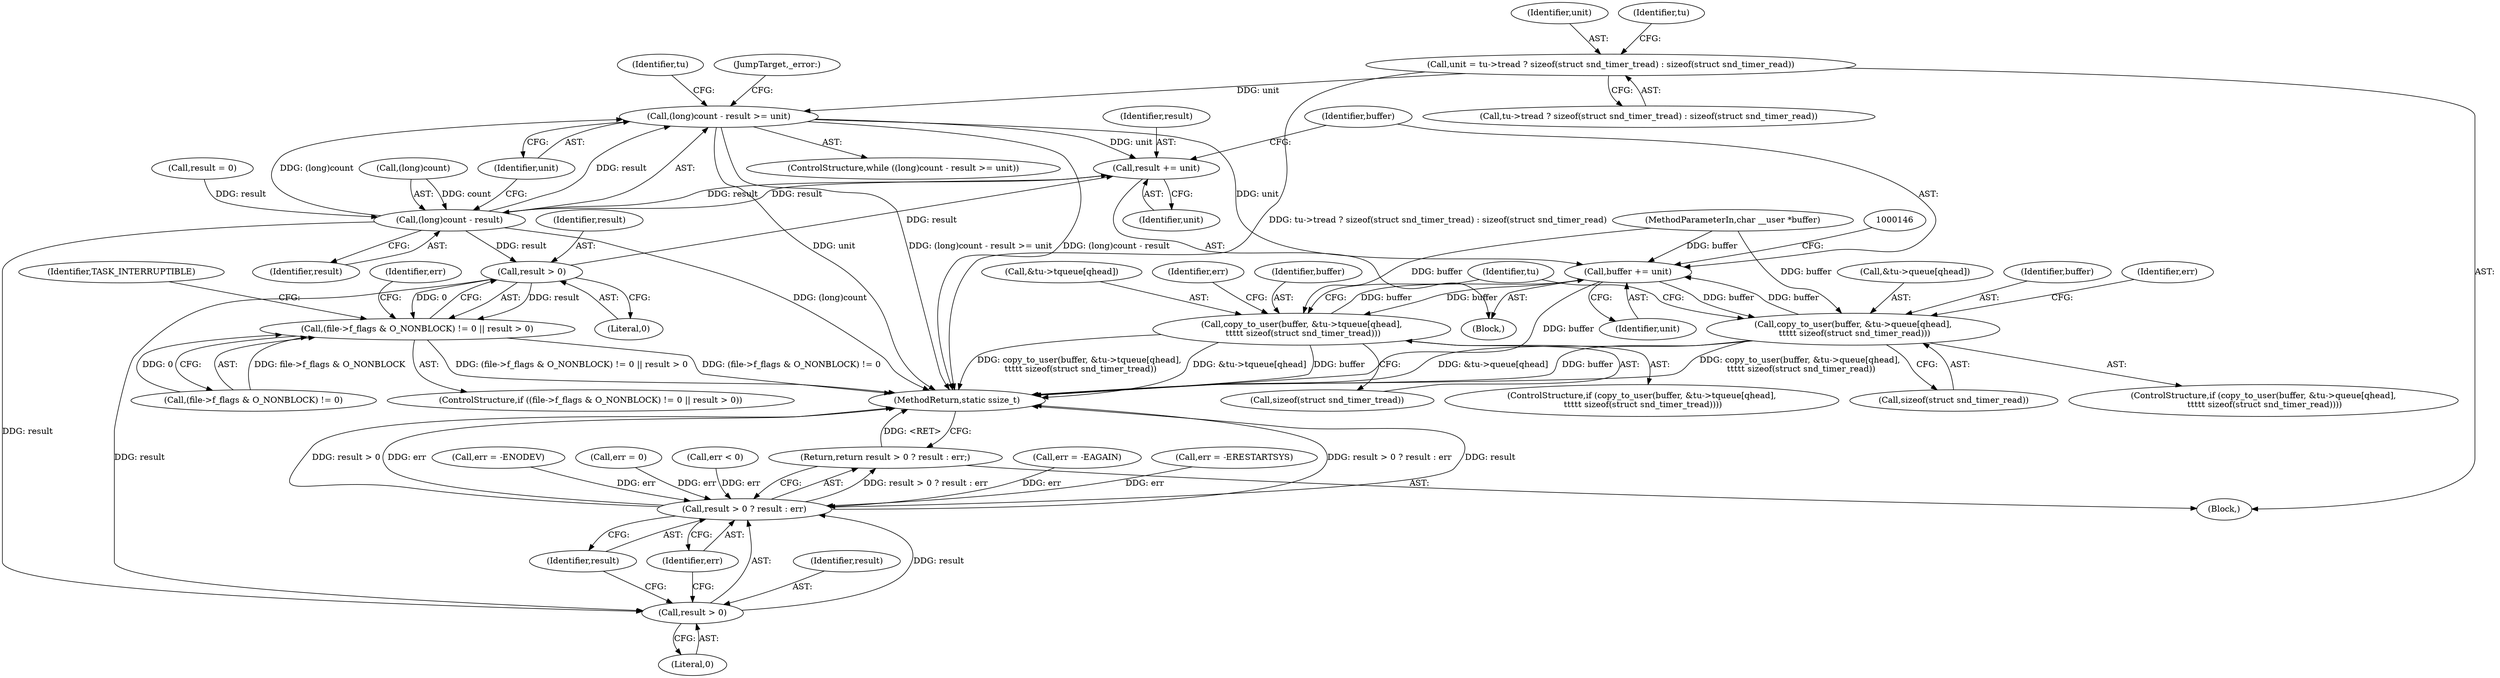 digraph "0_linux_d11662f4f798b50d8c8743f433842c3e40fe3378@API" {
"1000122" [label="(Call,unit = tu->tread ? sizeof(struct snd_timer_tread) : sizeof(struct snd_timer_read))"];
"1000143" [label="(Call,(long)count - result >= unit)"];
"1000305" [label="(Call,result += unit)"];
"1000144" [label="(Call,(long)count - result)"];
"1000167" [label="(Call,result > 0)"];
"1000159" [label="(Call,(file->f_flags & O_NONBLOCK) != 0 || result > 0)"];
"1000324" [label="(Call,result > 0)"];
"1000323" [label="(Call,result > 0 ? result : err)"];
"1000322" [label="(Return,return result > 0 ? result : err;)"];
"1000308" [label="(Call,buffer += unit)"];
"1000264" [label="(Call,copy_to_user(buffer, &tu->tqueue[qhead],\n \t\t\t\t\t sizeof(struct snd_timer_tread)))"];
"1000281" [label="(Call,copy_to_user(buffer, &tu->queue[qhead],\n \t\t\t\t\t sizeof(struct snd_timer_read)))"];
"1000309" [label="(Identifier,buffer)"];
"1000105" [label="(Block,)"];
"1000123" [label="(Identifier,unit)"];
"1000283" [label="(Call,&tu->queue[qhead])"];
"1000145" [label="(Call,(long)count)"];
"1000311" [label="(JumpTarget,_error:)"];
"1000172" [label="(Identifier,err)"];
"1000327" [label="(Identifier,result)"];
"1000142" [label="(ControlStructure,while ((long)count - result >= unit))"];
"1000326" [label="(Literal,0)"];
"1000322" [label="(Return,return result > 0 ? result : err;)"];
"1000222" [label="(Call,err = -ENODEV)"];
"1000265" [label="(Identifier,buffer)"];
"1000329" [label="(MethodReturn,static ssize_t)"];
"1000150" [label="(Block,)"];
"1000282" [label="(Identifier,buffer)"];
"1000122" [label="(Call,unit = tu->tread ? sizeof(struct snd_timer_tread) : sizeof(struct snd_timer_read))"];
"1000306" [label="(Identifier,result)"];
"1000305" [label="(Call,result += unit)"];
"1000168" [label="(Identifier,result)"];
"1000144" [label="(Call,(long)count - result)"];
"1000124" [label="(Call,tu->tread ? sizeof(struct snd_timer_tread) : sizeof(struct snd_timer_read))"];
"1000143" [label="(Call,(long)count - result >= unit)"];
"1000177" [label="(Identifier,TASK_INTERRUPTIBLE)"];
"1000114" [label="(Call,err = 0)"];
"1000275" [label="(Identifier,err)"];
"1000325" [label="(Identifier,result)"];
"1000167" [label="(Call,result > 0)"];
"1000148" [label="(Identifier,result)"];
"1000159" [label="(Call,(file->f_flags & O_NONBLOCK) != 0 || result > 0)"];
"1000281" [label="(Call,copy_to_user(buffer, &tu->queue[qhead],\n \t\t\t\t\t sizeof(struct snd_timer_read)))"];
"1000292" [label="(Identifier,err)"];
"1000135" [label="(Identifier,tu)"];
"1000108" [label="(Call,result = 0)"];
"1000289" [label="(Call,sizeof(struct snd_timer_read))"];
"1000263" [label="(ControlStructure,if (copy_to_user(buffer, &tu->tqueue[qhead],\n \t\t\t\t\t sizeof(struct snd_timer_tread))))"];
"1000308" [label="(Call,buffer += unit)"];
"1000324" [label="(Call,result > 0)"];
"1000158" [label="(ControlStructure,if ((file->f_flags & O_NONBLOCK) != 0 || result > 0))"];
"1000307" [label="(Identifier,unit)"];
"1000328" [label="(Identifier,err)"];
"1000169" [label="(Literal,0)"];
"1000301" [label="(Call,err < 0)"];
"1000298" [label="(Identifier,tu)"];
"1000171" [label="(Call,err = -EAGAIN)"];
"1000231" [label="(Call,err = -ERESTARTSYS)"];
"1000323" [label="(Call,result > 0 ? result : err)"];
"1000149" [label="(Identifier,unit)"];
"1000264" [label="(Call,copy_to_user(buffer, &tu->tqueue[qhead],\n \t\t\t\t\t sizeof(struct snd_timer_tread)))"];
"1000272" [label="(Call,sizeof(struct snd_timer_tread))"];
"1000280" [label="(ControlStructure,if (copy_to_user(buffer, &tu->queue[qhead],\n \t\t\t\t\t sizeof(struct snd_timer_read))))"];
"1000310" [label="(Identifier,unit)"];
"1000154" [label="(Identifier,tu)"];
"1000160" [label="(Call,(file->f_flags & O_NONBLOCK) != 0)"];
"1000102" [label="(MethodParameterIn,char __user *buffer)"];
"1000266" [label="(Call,&tu->tqueue[qhead])"];
"1000122" -> "1000105"  [label="AST: "];
"1000122" -> "1000124"  [label="CFG: "];
"1000123" -> "1000122"  [label="AST: "];
"1000124" -> "1000122"  [label="AST: "];
"1000135" -> "1000122"  [label="CFG: "];
"1000122" -> "1000329"  [label="DDG: tu->tread ? sizeof(struct snd_timer_tread) : sizeof(struct snd_timer_read)"];
"1000122" -> "1000143"  [label="DDG: unit"];
"1000143" -> "1000142"  [label="AST: "];
"1000143" -> "1000149"  [label="CFG: "];
"1000144" -> "1000143"  [label="AST: "];
"1000149" -> "1000143"  [label="AST: "];
"1000154" -> "1000143"  [label="CFG: "];
"1000311" -> "1000143"  [label="CFG: "];
"1000143" -> "1000329"  [label="DDG: (long)count - result"];
"1000143" -> "1000329"  [label="DDG: unit"];
"1000143" -> "1000329"  [label="DDG: (long)count - result >= unit"];
"1000144" -> "1000143"  [label="DDG: (long)count"];
"1000144" -> "1000143"  [label="DDG: result"];
"1000143" -> "1000305"  [label="DDG: unit"];
"1000143" -> "1000308"  [label="DDG: unit"];
"1000305" -> "1000150"  [label="AST: "];
"1000305" -> "1000307"  [label="CFG: "];
"1000306" -> "1000305"  [label="AST: "];
"1000307" -> "1000305"  [label="AST: "];
"1000309" -> "1000305"  [label="CFG: "];
"1000305" -> "1000144"  [label="DDG: result"];
"1000167" -> "1000305"  [label="DDG: result"];
"1000144" -> "1000305"  [label="DDG: result"];
"1000144" -> "1000148"  [label="CFG: "];
"1000145" -> "1000144"  [label="AST: "];
"1000148" -> "1000144"  [label="AST: "];
"1000149" -> "1000144"  [label="CFG: "];
"1000144" -> "1000329"  [label="DDG: (long)count"];
"1000145" -> "1000144"  [label="DDG: count"];
"1000108" -> "1000144"  [label="DDG: result"];
"1000144" -> "1000167"  [label="DDG: result"];
"1000144" -> "1000324"  [label="DDG: result"];
"1000167" -> "1000159"  [label="AST: "];
"1000167" -> "1000169"  [label="CFG: "];
"1000168" -> "1000167"  [label="AST: "];
"1000169" -> "1000167"  [label="AST: "];
"1000159" -> "1000167"  [label="CFG: "];
"1000167" -> "1000159"  [label="DDG: result"];
"1000167" -> "1000159"  [label="DDG: 0"];
"1000167" -> "1000324"  [label="DDG: result"];
"1000159" -> "1000158"  [label="AST: "];
"1000159" -> "1000160"  [label="CFG: "];
"1000160" -> "1000159"  [label="AST: "];
"1000172" -> "1000159"  [label="CFG: "];
"1000177" -> "1000159"  [label="CFG: "];
"1000159" -> "1000329"  [label="DDG: (file->f_flags & O_NONBLOCK) != 0 || result > 0"];
"1000159" -> "1000329"  [label="DDG: (file->f_flags & O_NONBLOCK) != 0"];
"1000160" -> "1000159"  [label="DDG: file->f_flags & O_NONBLOCK"];
"1000160" -> "1000159"  [label="DDG: 0"];
"1000324" -> "1000323"  [label="AST: "];
"1000324" -> "1000326"  [label="CFG: "];
"1000325" -> "1000324"  [label="AST: "];
"1000326" -> "1000324"  [label="AST: "];
"1000327" -> "1000324"  [label="CFG: "];
"1000328" -> "1000324"  [label="CFG: "];
"1000324" -> "1000323"  [label="DDG: result"];
"1000323" -> "1000322"  [label="AST: "];
"1000323" -> "1000327"  [label="CFG: "];
"1000323" -> "1000328"  [label="CFG: "];
"1000327" -> "1000323"  [label="AST: "];
"1000328" -> "1000323"  [label="AST: "];
"1000322" -> "1000323"  [label="CFG: "];
"1000323" -> "1000329"  [label="DDG: err"];
"1000323" -> "1000329"  [label="DDG: result > 0"];
"1000323" -> "1000329"  [label="DDG: result > 0 ? result : err"];
"1000323" -> "1000329"  [label="DDG: result"];
"1000323" -> "1000322"  [label="DDG: result > 0 ? result : err"];
"1000171" -> "1000323"  [label="DDG: err"];
"1000222" -> "1000323"  [label="DDG: err"];
"1000114" -> "1000323"  [label="DDG: err"];
"1000301" -> "1000323"  [label="DDG: err"];
"1000231" -> "1000323"  [label="DDG: err"];
"1000322" -> "1000105"  [label="AST: "];
"1000329" -> "1000322"  [label="CFG: "];
"1000322" -> "1000329"  [label="DDG: <RET>"];
"1000308" -> "1000150"  [label="AST: "];
"1000308" -> "1000310"  [label="CFG: "];
"1000309" -> "1000308"  [label="AST: "];
"1000310" -> "1000308"  [label="AST: "];
"1000146" -> "1000308"  [label="CFG: "];
"1000308" -> "1000329"  [label="DDG: buffer"];
"1000308" -> "1000264"  [label="DDG: buffer"];
"1000308" -> "1000281"  [label="DDG: buffer"];
"1000281" -> "1000308"  [label="DDG: buffer"];
"1000264" -> "1000308"  [label="DDG: buffer"];
"1000102" -> "1000308"  [label="DDG: buffer"];
"1000264" -> "1000263"  [label="AST: "];
"1000264" -> "1000272"  [label="CFG: "];
"1000265" -> "1000264"  [label="AST: "];
"1000266" -> "1000264"  [label="AST: "];
"1000272" -> "1000264"  [label="AST: "];
"1000275" -> "1000264"  [label="CFG: "];
"1000298" -> "1000264"  [label="CFG: "];
"1000264" -> "1000329"  [label="DDG: buffer"];
"1000264" -> "1000329"  [label="DDG: copy_to_user(buffer, &tu->tqueue[qhead],\n \t\t\t\t\t sizeof(struct snd_timer_tread))"];
"1000264" -> "1000329"  [label="DDG: &tu->tqueue[qhead]"];
"1000102" -> "1000264"  [label="DDG: buffer"];
"1000281" -> "1000280"  [label="AST: "];
"1000281" -> "1000289"  [label="CFG: "];
"1000282" -> "1000281"  [label="AST: "];
"1000283" -> "1000281"  [label="AST: "];
"1000289" -> "1000281"  [label="AST: "];
"1000292" -> "1000281"  [label="CFG: "];
"1000298" -> "1000281"  [label="CFG: "];
"1000281" -> "1000329"  [label="DDG: buffer"];
"1000281" -> "1000329"  [label="DDG: copy_to_user(buffer, &tu->queue[qhead],\n \t\t\t\t\t sizeof(struct snd_timer_read))"];
"1000281" -> "1000329"  [label="DDG: &tu->queue[qhead]"];
"1000102" -> "1000281"  [label="DDG: buffer"];
}
